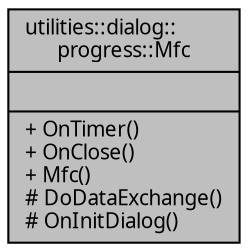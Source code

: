 digraph "utilities::dialog::progress::Mfc"
{
 // INTERACTIVE_SVG=YES
  edge [fontname="Verdana",fontsize="10",labelfontname="Verdana",labelfontsize="10"];
  node [fontname="Verdana",fontsize="10",shape=record];
  Node1 [label="{utilities::dialog::\lprogress::Mfc\n||+ OnTimer()\l+ OnClose()\l+ Mfc()\l# DoDataExchange()\l# OnInitDialog()\l}",height=0.2,width=0.4,color="black", fillcolor="grey75", style="filled", fontcolor="black"];
}
